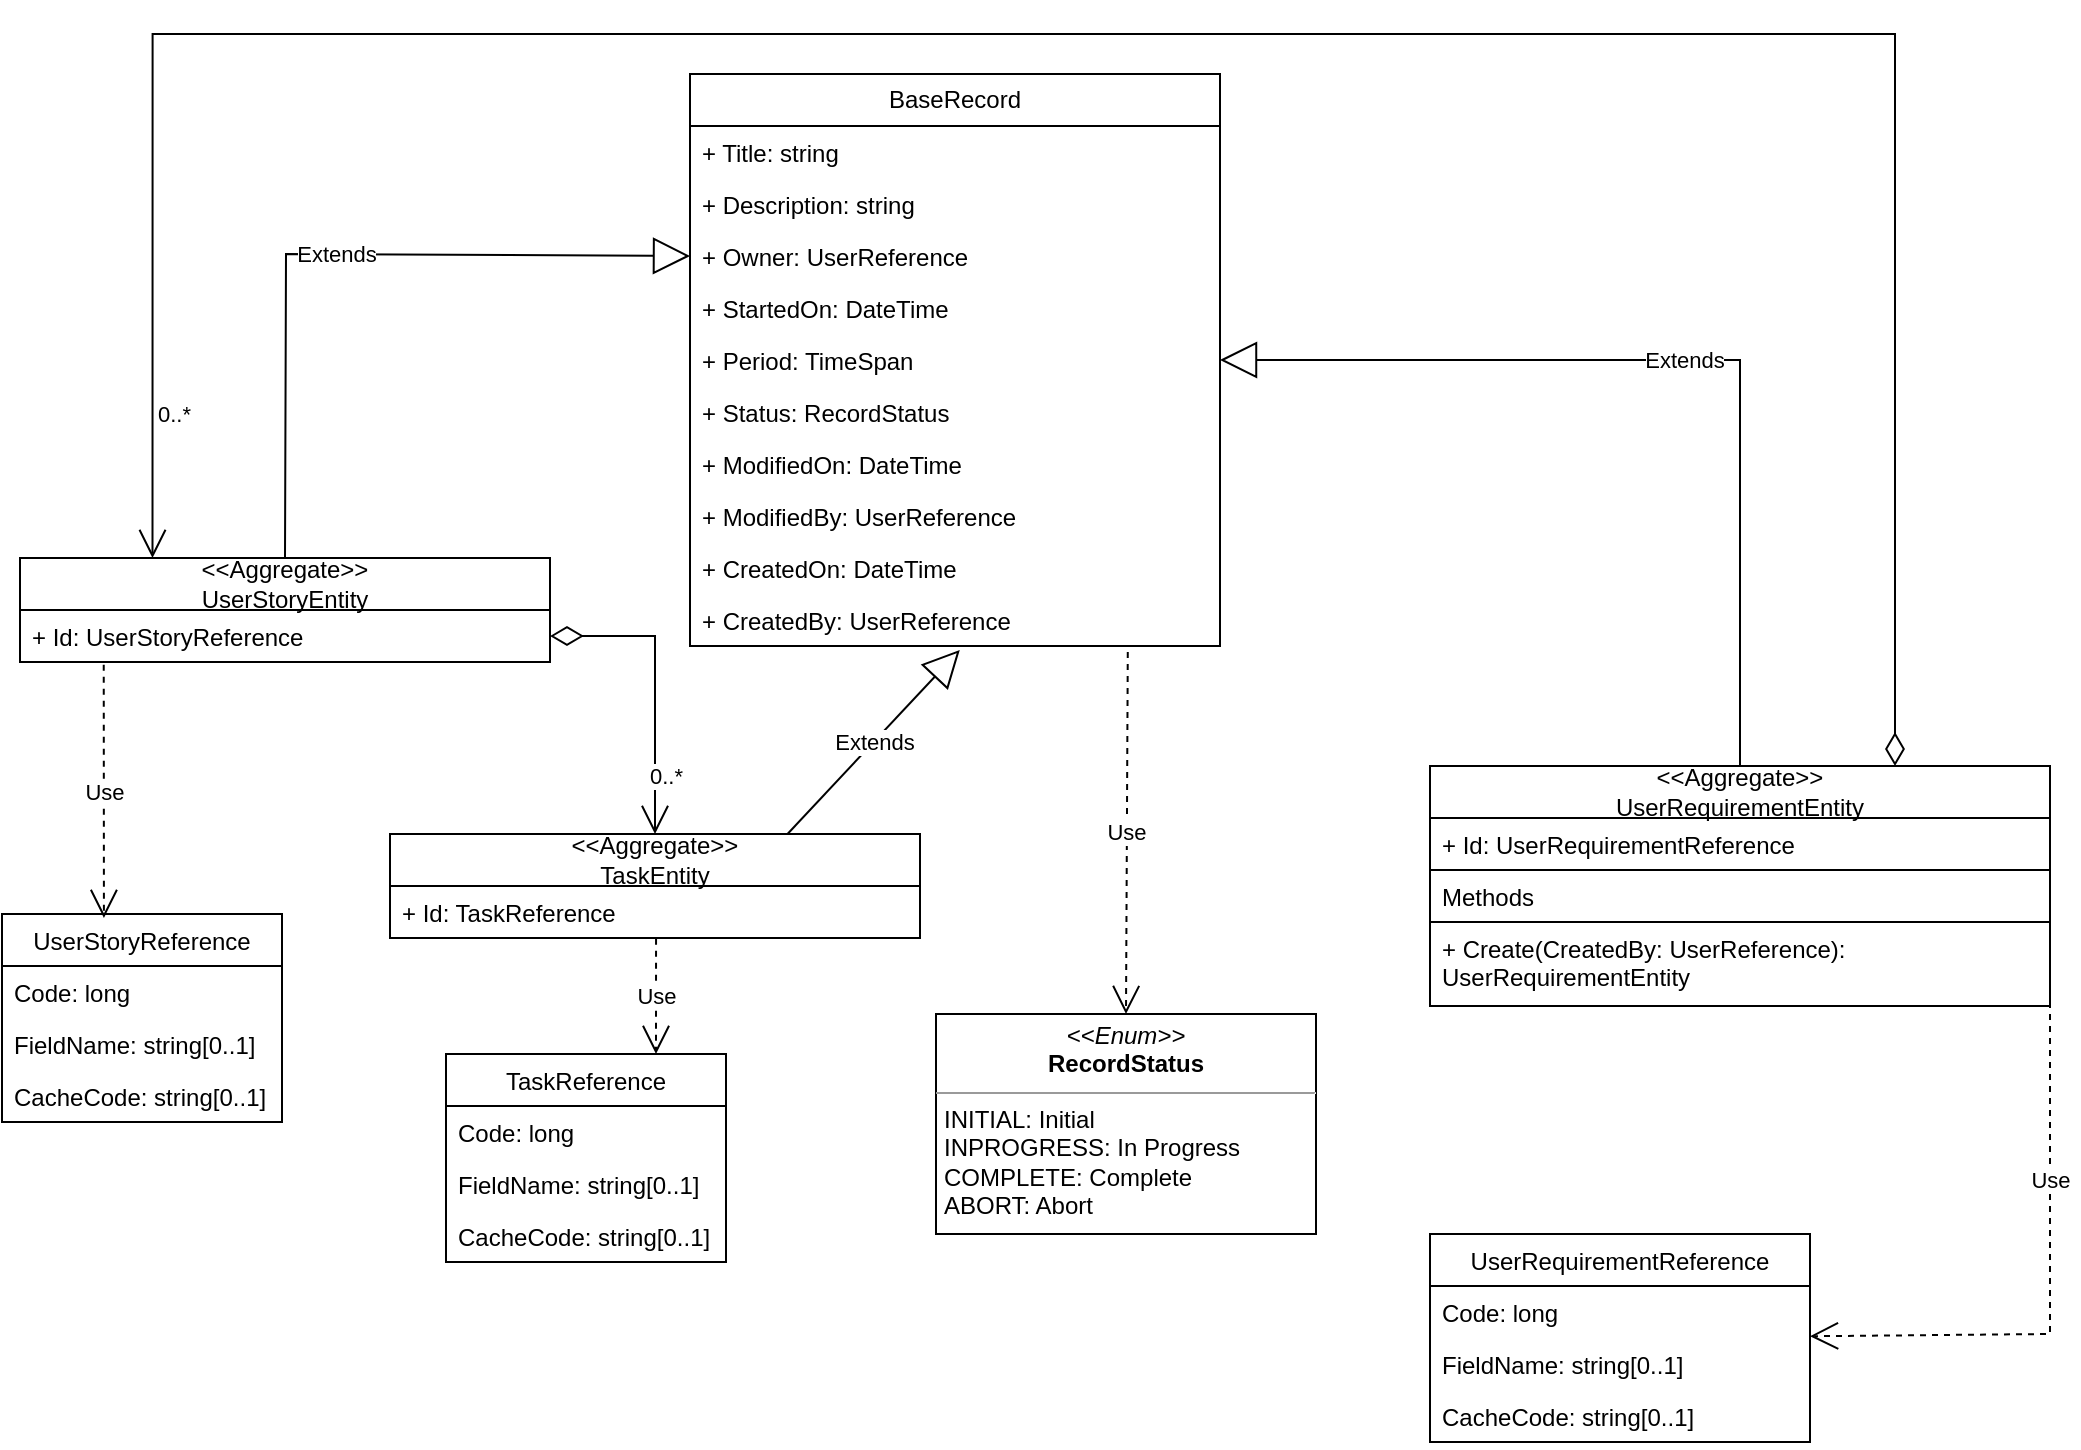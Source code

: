 <mxfile version="26.0.9" pages="2">
  <diagram id="t9QrPsvwLgoqm7C_zOxZ" name="UserRequirement">
    <mxGraphModel dx="1434" dy="2524" grid="1" gridSize="10" guides="1" tooltips="1" connect="1" arrows="1" fold="1" page="1" pageScale="1" pageWidth="1169" pageHeight="827" math="0" shadow="0">
      <root>
        <mxCell id="0" />
        <mxCell id="1" parent="0" />
        <mxCell id="5KSX7YtCixgJLzq_F9OX-1" value="&amp;lt;&amp;lt;Aggregate&amp;gt;&amp;gt;&lt;br&gt;UserStoryEntity" style="swimlane;fontStyle=0;childLayout=stackLayout;horizontal=1;startSize=26;fillColor=none;horizontalStack=0;resizeParent=1;resizeParentMax=0;resizeLast=0;collapsible=1;marginBottom=0;whiteSpace=wrap;html=1;" parent="1" vertex="1">
          <mxGeometry x="105" y="-1358" width="265" height="52" as="geometry">
            <mxRectangle x="140" y="-900" width="190" height="40" as="alternateBounds" />
          </mxGeometry>
        </mxCell>
        <mxCell id="5KSX7YtCixgJLzq_F9OX-2" value="+ Id: UserStoryReference" style="text;strokeColor=none;fillColor=none;align=left;verticalAlign=top;spacingLeft=4;spacingRight=4;overflow=hidden;rotatable=0;points=[[0,0.5],[1,0.5]];portConstraint=eastwest;whiteSpace=wrap;html=1;" parent="5KSX7YtCixgJLzq_F9OX-1" vertex="1">
          <mxGeometry y="26" width="265" height="26" as="geometry" />
        </mxCell>
        <mxCell id="5KSX7YtCixgJLzq_F9OX-13" value="&lt;p style=&quot;margin:0px;margin-top:4px;text-align:center;&quot;&gt;&lt;i&gt;&amp;lt;&amp;lt;Enum&amp;gt;&amp;gt;&lt;/i&gt;&lt;br&gt;&lt;b&gt;RecordStatus&lt;/b&gt;&lt;/p&gt;&lt;hr size=&quot;1&quot;&gt;&lt;p style=&quot;margin:0px;margin-left:4px;&quot;&gt;INITIAL: Initial&lt;/p&gt;&lt;p style=&quot;margin:0px;margin-left:4px;&quot;&gt;INPROGRESS: In Progress&lt;/p&gt;&lt;p style=&quot;margin:0px;margin-left:4px;&quot;&gt;COMPLETE: Complete&lt;/p&gt;&lt;p style=&quot;margin:0px;margin-left:4px;&quot;&gt;ABORT: Abort&lt;/p&gt;&lt;p style=&quot;margin:0px;margin-left:4px;&quot;&gt;&lt;br&gt;&lt;/p&gt;" style="verticalAlign=top;align=left;overflow=fill;fontSize=12;fontFamily=Helvetica;html=1;whiteSpace=wrap;" parent="1" vertex="1">
          <mxGeometry x="563" y="-1130" width="190" height="110" as="geometry" />
        </mxCell>
        <mxCell id="5KSX7YtCixgJLzq_F9OX-14" value="UserStoryReference" style="swimlane;fontStyle=0;childLayout=stackLayout;horizontal=1;startSize=26;fillColor=none;horizontalStack=0;resizeParent=1;resizeParentMax=0;resizeLast=0;collapsible=1;marginBottom=0;" parent="1" vertex="1">
          <mxGeometry x="96" y="-1180" width="140" height="104" as="geometry" />
        </mxCell>
        <mxCell id="5KSX7YtCixgJLzq_F9OX-15" value="Code: long" style="text;strokeColor=none;fillColor=none;align=left;verticalAlign=top;spacingLeft=4;spacingRight=4;overflow=hidden;rotatable=0;points=[[0,0.5],[1,0.5]];portConstraint=eastwest;" parent="5KSX7YtCixgJLzq_F9OX-14" vertex="1">
          <mxGeometry y="26" width="140" height="26" as="geometry" />
        </mxCell>
        <mxCell id="5KSX7YtCixgJLzq_F9OX-16" value="FieldName: string[0..1]" style="text;strokeColor=none;fillColor=none;align=left;verticalAlign=top;spacingLeft=4;spacingRight=4;overflow=hidden;rotatable=0;points=[[0,0.5],[1,0.5]];portConstraint=eastwest;" parent="5KSX7YtCixgJLzq_F9OX-14" vertex="1">
          <mxGeometry y="52" width="140" height="26" as="geometry" />
        </mxCell>
        <mxCell id="5KSX7YtCixgJLzq_F9OX-17" value="CacheCode: string[0..1]" style="text;strokeColor=none;fillColor=none;align=left;verticalAlign=top;spacingLeft=4;spacingRight=4;overflow=hidden;rotatable=0;points=[[0,0.5],[1,0.5]];portConstraint=eastwest;" parent="5KSX7YtCixgJLzq_F9OX-14" vertex="1">
          <mxGeometry y="78" width="140" height="26" as="geometry" />
        </mxCell>
        <mxCell id="5KSX7YtCixgJLzq_F9OX-20" value="&amp;lt;&amp;lt;Aggregate&amp;gt;&amp;gt;&lt;br&gt;TaskEntity" style="swimlane;fontStyle=0;childLayout=stackLayout;horizontal=1;startSize=26;fillColor=none;horizontalStack=0;resizeParent=1;resizeParentMax=0;resizeLast=0;collapsible=1;marginBottom=0;whiteSpace=wrap;html=1;" parent="1" vertex="1">
          <mxGeometry x="290" y="-1220" width="265" height="52" as="geometry" />
        </mxCell>
        <mxCell id="5KSX7YtCixgJLzq_F9OX-21" value="+ Id: TaskReference" style="text;strokeColor=none;fillColor=none;align=left;verticalAlign=top;spacingLeft=4;spacingRight=4;overflow=hidden;rotatable=0;points=[[0,0.5],[1,0.5]];portConstraint=eastwest;whiteSpace=wrap;html=1;" parent="5KSX7YtCixgJLzq_F9OX-20" vertex="1">
          <mxGeometry y="26" width="265" height="26" as="geometry" />
        </mxCell>
        <mxCell id="5KSX7YtCixgJLzq_F9OX-33" value="TaskReference" style="swimlane;fontStyle=0;childLayout=stackLayout;horizontal=1;startSize=26;fillColor=none;horizontalStack=0;resizeParent=1;resizeParentMax=0;resizeLast=0;collapsible=1;marginBottom=0;" parent="1" vertex="1">
          <mxGeometry x="318" y="-1110" width="140" height="104" as="geometry" />
        </mxCell>
        <mxCell id="5KSX7YtCixgJLzq_F9OX-34" value="Code: long" style="text;strokeColor=none;fillColor=none;align=left;verticalAlign=top;spacingLeft=4;spacingRight=4;overflow=hidden;rotatable=0;points=[[0,0.5],[1,0.5]];portConstraint=eastwest;" parent="5KSX7YtCixgJLzq_F9OX-33" vertex="1">
          <mxGeometry y="26" width="140" height="26" as="geometry" />
        </mxCell>
        <mxCell id="5KSX7YtCixgJLzq_F9OX-35" value="FieldName: string[0..1]" style="text;strokeColor=none;fillColor=none;align=left;verticalAlign=top;spacingLeft=4;spacingRight=4;overflow=hidden;rotatable=0;points=[[0,0.5],[1,0.5]];portConstraint=eastwest;" parent="5KSX7YtCixgJLzq_F9OX-33" vertex="1">
          <mxGeometry y="52" width="140" height="26" as="geometry" />
        </mxCell>
        <mxCell id="5KSX7YtCixgJLzq_F9OX-36" value="CacheCode: string[0..1]" style="text;strokeColor=none;fillColor=none;align=left;verticalAlign=top;spacingLeft=4;spacingRight=4;overflow=hidden;rotatable=0;points=[[0,0.5],[1,0.5]];portConstraint=eastwest;" parent="5KSX7YtCixgJLzq_F9OX-33" vertex="1">
          <mxGeometry y="78" width="140" height="26" as="geometry" />
        </mxCell>
        <mxCell id="5KSX7YtCixgJLzq_F9OX-37" value="0..*" style="endArrow=open;html=1;endSize=12;startArrow=diamondThin;startSize=14;startFill=0;edgeStyle=orthogonalEdgeStyle;align=left;verticalAlign=bottom;rounded=0;exitX=1;exitY=0.5;exitDx=0;exitDy=0;entryX=0.5;entryY=0;entryDx=0;entryDy=0;" parent="1" source="5KSX7YtCixgJLzq_F9OX-2" target="5KSX7YtCixgJLzq_F9OX-20" edge="1">
          <mxGeometry x="0.733" y="-5" relative="1" as="geometry">
            <mxPoint x="567.5" y="-1278" as="sourcePoint" />
            <mxPoint x="470" y="-928" as="targetPoint" />
            <mxPoint as="offset" />
          </mxGeometry>
        </mxCell>
        <mxCell id="5KSX7YtCixgJLzq_F9OX-38" value="Use" style="endArrow=open;endSize=12;dashed=1;html=1;rounded=0;entryX=0.364;entryY=0.019;entryDx=0;entryDy=0;exitX=0.158;exitY=1.053;exitDx=0;exitDy=0;entryPerimeter=0;exitPerimeter=0;" parent="1" source="5KSX7YtCixgJLzq_F9OX-2" target="5KSX7YtCixgJLzq_F9OX-14" edge="1">
          <mxGeometry width="160" relative="1" as="geometry">
            <mxPoint x="60" y="-1149" as="sourcePoint" />
            <mxPoint x="30" y="-768" as="targetPoint" />
            <Array as="points" />
          </mxGeometry>
        </mxCell>
        <mxCell id="5KSX7YtCixgJLzq_F9OX-39" value="Use" style="endArrow=open;endSize=12;dashed=1;html=1;rounded=0;exitX=0.502;exitY=1.014;exitDx=0;exitDy=0;entryX=0.75;entryY=0;entryDx=0;entryDy=0;exitPerimeter=0;" parent="1" source="5KSX7YtCixgJLzq_F9OX-21" target="5KSX7YtCixgJLzq_F9OX-33" edge="1">
          <mxGeometry width="160" relative="1" as="geometry">
            <mxPoint x="450" y="-978" as="sourcePoint" />
            <mxPoint x="610" y="-978" as="targetPoint" />
          </mxGeometry>
        </mxCell>
        <mxCell id="B-n4XSUnvpZ0yT4Hbheq-2" value="&amp;lt;&amp;lt;Aggregate&amp;gt;&amp;gt;&lt;br&gt;UserRequirementEntity" style="swimlane;fontStyle=0;childLayout=stackLayout;horizontal=1;startSize=26;fillColor=none;horizontalStack=0;resizeParent=1;resizeParentMax=0;resizeLast=0;collapsible=1;marginBottom=0;whiteSpace=wrap;html=1;" parent="1" vertex="1">
          <mxGeometry x="810" y="-1254" width="310" height="120" as="geometry">
            <mxRectangle x="810" y="-1254" width="190" height="40" as="alternateBounds" />
          </mxGeometry>
        </mxCell>
        <mxCell id="QyOiegCn-nsnCGwXm0ak-5" value="+ Id: UserRequirementReference" style="text;strokeColor=none;fillColor=none;align=left;verticalAlign=top;spacingLeft=4;spacingRight=4;overflow=hidden;rotatable=0;points=[[0,0.5],[1,0.5]];portConstraint=eastwest;whiteSpace=wrap;html=1;" vertex="1" parent="B-n4XSUnvpZ0yT4Hbheq-2">
          <mxGeometry y="26" width="310" height="26" as="geometry" />
        </mxCell>
        <mxCell id="B-n4XSUnvpZ0yT4Hbheq-3" value="Methods" style="text;strokeColor=default;fillColor=none;align=left;verticalAlign=top;spacingLeft=4;spacingRight=4;overflow=hidden;rotatable=0;points=[[0,0.5],[1,0.5]];portConstraint=eastwest;whiteSpace=wrap;html=1;" parent="B-n4XSUnvpZ0yT4Hbheq-2" vertex="1">
          <mxGeometry y="52" width="310" height="26" as="geometry" />
        </mxCell>
        <mxCell id="QyOiegCn-nsnCGwXm0ak-7" value="+ Create(CreatedBy: UserReference): UserRequirementEntity" style="text;strokeColor=default;fillColor=none;align=left;verticalAlign=top;spacingLeft=4;spacingRight=4;overflow=hidden;rotatable=0;points=[[0,0.5],[1,0.5]];portConstraint=eastwest;whiteSpace=wrap;html=1;" vertex="1" parent="B-n4XSUnvpZ0yT4Hbheq-2">
          <mxGeometry y="78" width="310" height="42" as="geometry" />
        </mxCell>
        <mxCell id="B-n4XSUnvpZ0yT4Hbheq-39" value="UserRequirementReference" style="swimlane;fontStyle=0;childLayout=stackLayout;horizontal=1;startSize=26;fillColor=none;horizontalStack=0;resizeParent=1;resizeParentMax=0;resizeLast=0;collapsible=1;marginBottom=0;" parent="1" vertex="1">
          <mxGeometry x="810" y="-1020" width="190" height="104" as="geometry" />
        </mxCell>
        <mxCell id="B-n4XSUnvpZ0yT4Hbheq-40" value="Code: long" style="text;strokeColor=none;fillColor=none;align=left;verticalAlign=top;spacingLeft=4;spacingRight=4;overflow=hidden;rotatable=0;points=[[0,0.5],[1,0.5]];portConstraint=eastwest;" parent="B-n4XSUnvpZ0yT4Hbheq-39" vertex="1">
          <mxGeometry y="26" width="190" height="26" as="geometry" />
        </mxCell>
        <mxCell id="B-n4XSUnvpZ0yT4Hbheq-41" value="FieldName: string[0..1]" style="text;strokeColor=none;fillColor=none;align=left;verticalAlign=top;spacingLeft=4;spacingRight=4;overflow=hidden;rotatable=0;points=[[0,0.5],[1,0.5]];portConstraint=eastwest;" parent="B-n4XSUnvpZ0yT4Hbheq-39" vertex="1">
          <mxGeometry y="52" width="190" height="26" as="geometry" />
        </mxCell>
        <mxCell id="B-n4XSUnvpZ0yT4Hbheq-42" value="CacheCode: string[0..1]" style="text;strokeColor=none;fillColor=none;align=left;verticalAlign=top;spacingLeft=4;spacingRight=4;overflow=hidden;rotatable=0;points=[[0,0.5],[1,0.5]];portConstraint=eastwest;" parent="B-n4XSUnvpZ0yT4Hbheq-39" vertex="1">
          <mxGeometry y="78" width="190" height="26" as="geometry" />
        </mxCell>
        <mxCell id="B-n4XSUnvpZ0yT4Hbheq-44" value="Use" style="endArrow=open;endSize=12;dashed=1;html=1;rounded=0;exitX=1;exitY=0.25;exitDx=0;exitDy=0;" parent="1" source="B-n4XSUnvpZ0yT4Hbheq-2" target="B-n4XSUnvpZ0yT4Hbheq-39" edge="1">
          <mxGeometry width="160" relative="1" as="geometry">
            <mxPoint x="1036" y="-1045" as="sourcePoint" />
            <mxPoint x="1045" y="-972" as="targetPoint" />
            <Array as="points">
              <mxPoint x="1120" y="-1234" />
              <mxPoint x="1120" y="-970" />
            </Array>
          </mxGeometry>
        </mxCell>
        <mxCell id="B-n4XSUnvpZ0yT4Hbheq-45" value="BaseRecord" style="swimlane;fontStyle=0;childLayout=stackLayout;horizontal=1;startSize=26;fillColor=none;horizontalStack=0;resizeParent=1;resizeParentMax=0;resizeLast=0;collapsible=1;marginBottom=0;whiteSpace=wrap;html=1;" parent="1" vertex="1">
          <mxGeometry x="440" y="-1600" width="265" height="286" as="geometry">
            <mxRectangle x="140" y="-900" width="190" height="40" as="alternateBounds" />
          </mxGeometry>
        </mxCell>
        <mxCell id="B-n4XSUnvpZ0yT4Hbheq-47" value="+ Title: string" style="text;strokeColor=none;fillColor=none;align=left;verticalAlign=top;spacingLeft=4;spacingRight=4;overflow=hidden;rotatable=0;points=[[0,0.5],[1,0.5]];portConstraint=eastwest;whiteSpace=wrap;html=1;" parent="B-n4XSUnvpZ0yT4Hbheq-45" vertex="1">
          <mxGeometry y="26" width="265" height="26" as="geometry" />
        </mxCell>
        <mxCell id="B-n4XSUnvpZ0yT4Hbheq-48" value="+ Description: string" style="text;strokeColor=none;fillColor=none;align=left;verticalAlign=top;spacingLeft=4;spacingRight=4;overflow=hidden;rotatable=0;points=[[0,0.5],[1,0.5]];portConstraint=eastwest;whiteSpace=wrap;html=1;" parent="B-n4XSUnvpZ0yT4Hbheq-45" vertex="1">
          <mxGeometry y="52" width="265" height="26" as="geometry" />
        </mxCell>
        <mxCell id="B-n4XSUnvpZ0yT4Hbheq-49" value="+ Owner: UserReference" style="text;strokeColor=none;fillColor=none;align=left;verticalAlign=top;spacingLeft=4;spacingRight=4;overflow=hidden;rotatable=0;points=[[0,0.5],[1,0.5]];portConstraint=eastwest;whiteSpace=wrap;html=1;" parent="B-n4XSUnvpZ0yT4Hbheq-45" vertex="1">
          <mxGeometry y="78" width="265" height="26" as="geometry" />
        </mxCell>
        <mxCell id="B-n4XSUnvpZ0yT4Hbheq-50" value="+ StartedOn: DateTime" style="text;strokeColor=none;fillColor=none;align=left;verticalAlign=top;spacingLeft=4;spacingRight=4;overflow=hidden;rotatable=0;points=[[0,0.5],[1,0.5]];portConstraint=eastwest;whiteSpace=wrap;html=1;" parent="B-n4XSUnvpZ0yT4Hbheq-45" vertex="1">
          <mxGeometry y="104" width="265" height="26" as="geometry" />
        </mxCell>
        <mxCell id="B-n4XSUnvpZ0yT4Hbheq-51" value="+ Period: TimeSpan" style="text;strokeColor=none;fillColor=none;align=left;verticalAlign=top;spacingLeft=4;spacingRight=4;overflow=hidden;rotatable=0;points=[[0,0.5],[1,0.5]];portConstraint=eastwest;whiteSpace=wrap;html=1;" parent="B-n4XSUnvpZ0yT4Hbheq-45" vertex="1">
          <mxGeometry y="130" width="265" height="26" as="geometry" />
        </mxCell>
        <mxCell id="B-n4XSUnvpZ0yT4Hbheq-52" value="+ Status: RecordStatus" style="text;strokeColor=none;fillColor=none;align=left;verticalAlign=top;spacingLeft=4;spacingRight=4;overflow=hidden;rotatable=0;points=[[0,0.5],[1,0.5]];portConstraint=eastwest;whiteSpace=wrap;html=1;" parent="B-n4XSUnvpZ0yT4Hbheq-45" vertex="1">
          <mxGeometry y="156" width="265" height="26" as="geometry" />
        </mxCell>
        <mxCell id="B-n4XSUnvpZ0yT4Hbheq-53" value="+ ModifiedOn: DateTime" style="text;strokeColor=none;fillColor=none;align=left;verticalAlign=top;spacingLeft=4;spacingRight=4;overflow=hidden;rotatable=0;points=[[0,0.5],[1,0.5]];portConstraint=eastwest;whiteSpace=wrap;html=1;" parent="B-n4XSUnvpZ0yT4Hbheq-45" vertex="1">
          <mxGeometry y="182" width="265" height="26" as="geometry" />
        </mxCell>
        <mxCell id="B-n4XSUnvpZ0yT4Hbheq-54" value="+ ModifiedBy: UserReference" style="text;strokeColor=none;fillColor=none;align=left;verticalAlign=top;spacingLeft=4;spacingRight=4;overflow=hidden;rotatable=0;points=[[0,0.5],[1,0.5]];portConstraint=eastwest;whiteSpace=wrap;html=1;" parent="B-n4XSUnvpZ0yT4Hbheq-45" vertex="1">
          <mxGeometry y="208" width="265" height="26" as="geometry" />
        </mxCell>
        <mxCell id="B-n4XSUnvpZ0yT4Hbheq-55" value="+ CreatedOn: DateTime" style="text;strokeColor=none;fillColor=none;align=left;verticalAlign=top;spacingLeft=4;spacingRight=4;overflow=hidden;rotatable=0;points=[[0,0.5],[1,0.5]];portConstraint=eastwest;whiteSpace=wrap;html=1;" parent="B-n4XSUnvpZ0yT4Hbheq-45" vertex="1">
          <mxGeometry y="234" width="265" height="26" as="geometry" />
        </mxCell>
        <mxCell id="B-n4XSUnvpZ0yT4Hbheq-56" value="+ CreatedBy: UserReference" style="text;strokeColor=none;fillColor=none;align=left;verticalAlign=top;spacingLeft=4;spacingRight=4;overflow=hidden;rotatable=0;points=[[0,0.5],[1,0.5]];portConstraint=eastwest;whiteSpace=wrap;html=1;" parent="B-n4XSUnvpZ0yT4Hbheq-45" vertex="1">
          <mxGeometry y="260" width="265" height="26" as="geometry" />
        </mxCell>
        <mxCell id="B-n4XSUnvpZ0yT4Hbheq-60" value="Extends" style="endArrow=block;endSize=16;endFill=0;html=1;rounded=0;entryX=1;entryY=0.5;entryDx=0;entryDy=0;exitX=0.5;exitY=0;exitDx=0;exitDy=0;" parent="1" source="B-n4XSUnvpZ0yT4Hbheq-2" target="B-n4XSUnvpZ0yT4Hbheq-51" edge="1">
          <mxGeometry width="160" relative="1" as="geometry">
            <mxPoint x="430" y="-1230" as="sourcePoint" />
            <mxPoint x="590" y="-1230" as="targetPoint" />
            <Array as="points">
              <mxPoint x="965" y="-1457" />
            </Array>
          </mxGeometry>
        </mxCell>
        <mxCell id="B-n4XSUnvpZ0yT4Hbheq-61" value="Extends" style="endArrow=block;endSize=16;endFill=0;html=1;rounded=0;entryX=0;entryY=0.5;entryDx=0;entryDy=0;exitX=0.5;exitY=0;exitDx=0;exitDy=0;" parent="1" source="5KSX7YtCixgJLzq_F9OX-1" target="B-n4XSUnvpZ0yT4Hbheq-49" edge="1">
          <mxGeometry width="160" relative="1" as="geometry">
            <mxPoint x="430" y="-1230" as="sourcePoint" />
            <mxPoint x="590" y="-1230" as="targetPoint" />
            <Array as="points">
              <mxPoint x="238" y="-1510" />
            </Array>
          </mxGeometry>
        </mxCell>
        <mxCell id="B-n4XSUnvpZ0yT4Hbheq-63" value="Extends" style="endArrow=block;endSize=16;endFill=0;html=1;rounded=0;entryX=0.509;entryY=1.077;entryDx=0;entryDy=0;exitX=0.75;exitY=0;exitDx=0;exitDy=0;entryPerimeter=0;" parent="1" source="5KSX7YtCixgJLzq_F9OX-20" target="B-n4XSUnvpZ0yT4Hbheq-56" edge="1">
          <mxGeometry width="160" relative="1" as="geometry">
            <mxPoint x="248" y="-1348" as="sourcePoint" />
            <mxPoint x="450" y="-1499" as="targetPoint" />
            <Array as="points" />
          </mxGeometry>
        </mxCell>
        <mxCell id="B-n4XSUnvpZ0yT4Hbheq-64" value="Use" style="endArrow=open;endSize=12;dashed=1;html=1;rounded=0;entryX=0.5;entryY=0;entryDx=0;entryDy=0;exitX=0.826;exitY=1.115;exitDx=0;exitDy=0;exitPerimeter=0;" parent="1" source="B-n4XSUnvpZ0yT4Hbheq-56" target="5KSX7YtCixgJLzq_F9OX-13" edge="1">
          <mxGeometry width="160" relative="1" as="geometry">
            <mxPoint x="157" y="-1295" as="sourcePoint" />
            <mxPoint x="161" y="-1168" as="targetPoint" />
            <Array as="points" />
          </mxGeometry>
        </mxCell>
        <mxCell id="B-n4XSUnvpZ0yT4Hbheq-65" value="0..*" style="endArrow=open;html=1;endSize=12;startArrow=diamondThin;startSize=14;startFill=0;edgeStyle=orthogonalEdgeStyle;align=left;verticalAlign=bottom;rounded=0;exitX=0.75;exitY=0;exitDx=0;exitDy=0;entryX=0.25;entryY=0;entryDx=0;entryDy=0;" parent="1" source="B-n4XSUnvpZ0yT4Hbheq-2" target="5KSX7YtCixgJLzq_F9OX-1" edge="1">
          <mxGeometry x="0.916" y="1" relative="1" as="geometry">
            <mxPoint x="380" y="-1309" as="sourcePoint" />
            <mxPoint x="120" y="-1410" as="targetPoint" />
            <mxPoint as="offset" />
            <Array as="points">
              <mxPoint x="1043" y="-1620" />
              <mxPoint x="171" y="-1620" />
            </Array>
          </mxGeometry>
        </mxCell>
      </root>
    </mxGraphModel>
  </diagram>
  <diagram id="zZZVDseGxbEQuREQ_UmV" name="User">
    <mxGraphModel dx="1434" dy="870" grid="1" gridSize="10" guides="1" tooltips="1" connect="1" arrows="1" fold="1" page="1" pageScale="1" pageWidth="1169" pageHeight="827" math="0" shadow="0">
      <root>
        <mxCell id="0" />
        <mxCell id="1" parent="0" />
        <mxCell id="WMNuzHOWVWo6MnIZ1t0b-1" value="UserAspect" style="swimlane;fontStyle=0;childLayout=stackLayout;horizontal=1;startSize=26;fillColor=none;horizontalStack=0;resizeParent=1;resizeParentMax=0;resizeLast=0;collapsible=1;marginBottom=0;" parent="1" vertex="1">
          <mxGeometry x="90" y="300" width="210" height="78" as="geometry" />
        </mxCell>
        <mxCell id="WMNuzHOWVWo6MnIZ1t0b-2" value="Id: UserReference" style="text;strokeColor=none;fillColor=none;align=left;verticalAlign=top;spacingLeft=4;spacingRight=4;overflow=hidden;rotatable=0;points=[[0,0.5],[1,0.5]];portConstraint=eastwest;" parent="WMNuzHOWVWo6MnIZ1t0b-1" vertex="1">
          <mxGeometry y="26" width="210" height="26" as="geometry" />
        </mxCell>
        <mxCell id="WMNuzHOWVWo6MnIZ1t0b-3" value="Name: string" style="text;strokeColor=none;fillColor=none;align=left;verticalAlign=top;spacingLeft=4;spacingRight=4;overflow=hidden;rotatable=0;points=[[0,0.5],[1,0.5]];portConstraint=eastwest;" parent="WMNuzHOWVWo6MnIZ1t0b-1" vertex="1">
          <mxGeometry y="52" width="210" height="26" as="geometry" />
        </mxCell>
        <mxCell id="WMNuzHOWVWo6MnIZ1t0b-4" value="&lt;div&gt;&amp;lt;&amp;lt;Aggreate&amp;gt;&amp;gt;&lt;/div&gt;User" style="html=1;" parent="1" vertex="1">
          <mxGeometry x="90" y="170" width="340" height="50" as="geometry" />
        </mxCell>
        <mxCell id="WMNuzHOWVWo6MnIZ1t0b-5" value="UserReference" style="swimlane;fontStyle=0;childLayout=stackLayout;horizontal=1;startSize=26;fillColor=none;horizontalStack=0;resizeParent=1;resizeParentMax=0;resizeLast=0;collapsible=1;marginBottom=0;" parent="1" vertex="1">
          <mxGeometry x="90" y="455" width="180" height="104" as="geometry">
            <mxRectangle x="490" y="550" width="130" height="26" as="alternateBounds" />
          </mxGeometry>
        </mxCell>
        <mxCell id="WMNuzHOWVWo6MnIZ1t0b-6" value="Code: string" style="text;strokeColor=none;fillColor=none;align=left;verticalAlign=top;spacingLeft=4;spacingRight=4;overflow=hidden;rotatable=0;points=[[0,0.5],[1,0.5]];portConstraint=eastwest;" parent="WMNuzHOWVWo6MnIZ1t0b-5" vertex="1">
          <mxGeometry y="26" width="180" height="26" as="geometry" />
        </mxCell>
        <mxCell id="WMNuzHOWVWo6MnIZ1t0b-7" value="CacheFieldName: string[0..1]" style="text;strokeColor=none;fillColor=none;align=left;verticalAlign=top;spacingLeft=4;spacingRight=4;overflow=hidden;rotatable=0;points=[[0,0.5],[1,0.5]];portConstraint=eastwest;" parent="WMNuzHOWVWo6MnIZ1t0b-5" vertex="1">
          <mxGeometry y="52" width="180" height="26" as="geometry" />
        </mxCell>
        <mxCell id="WMNuzHOWVWo6MnIZ1t0b-8" value="CacheCode: string" style="text;strokeColor=none;fillColor=none;align=left;verticalAlign=top;spacingLeft=4;spacingRight=4;overflow=hidden;rotatable=0;points=[[0,0.5],[1,0.5]];portConstraint=eastwest;" parent="WMNuzHOWVWo6MnIZ1t0b-5" vertex="1">
          <mxGeometry y="78" width="180" height="26" as="geometry" />
        </mxCell>
        <mxCell id="WMNuzHOWVWo6MnIZ1t0b-9" value="1" style="endArrow=open;html=1;endSize=12;startArrow=diamondThin;startSize=14;startFill=0;edgeStyle=orthogonalEdgeStyle;align=left;verticalAlign=bottom;rounded=0;exitX=0.5;exitY=1;exitDx=0;exitDy=0;" parent="1" source="WMNuzHOWVWo6MnIZ1t0b-4" target="WMNuzHOWVWo6MnIZ1t0b-1" edge="1">
          <mxGeometry x="0.709" y="-5" relative="1" as="geometry">
            <mxPoint x="510" y="490" as="sourcePoint" />
            <mxPoint x="670" y="490" as="targetPoint" />
            <mxPoint as="offset" />
          </mxGeometry>
        </mxCell>
        <mxCell id="glWoV0pCKZpBui2NZjs9-2" value="Use" style="endArrow=open;endSize=12;dashed=1;html=1;rounded=0;entryX=0.5;entryY=0;entryDx=0;entryDy=0;exitX=0.414;exitY=1.115;exitDx=0;exitDy=0;exitPerimeter=0;" edge="1" parent="1" source="WMNuzHOWVWo6MnIZ1t0b-3" target="WMNuzHOWVWo6MnIZ1t0b-5">
          <mxGeometry width="160" relative="1" as="geometry">
            <mxPoint x="250" y="400" as="sourcePoint" />
            <mxPoint x="660" y="450" as="targetPoint" />
          </mxGeometry>
        </mxCell>
      </root>
    </mxGraphModel>
  </diagram>
</mxfile>
